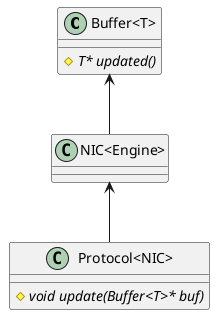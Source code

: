 @startuml Buffer_Classes

' Class definitions
' # means private
class "Buffer<T>" {
  # {abstract} T* updated()
}
' # means private
class "Protocol<NIC>" {
  # {abstract} void update(Buffer<T>* buf) 
}

' Relationships
"Buffer<T>" <-- "NIC<Engine>"
"NIC<Engine>" <-- "Protocol<NIC>"

@enduml 